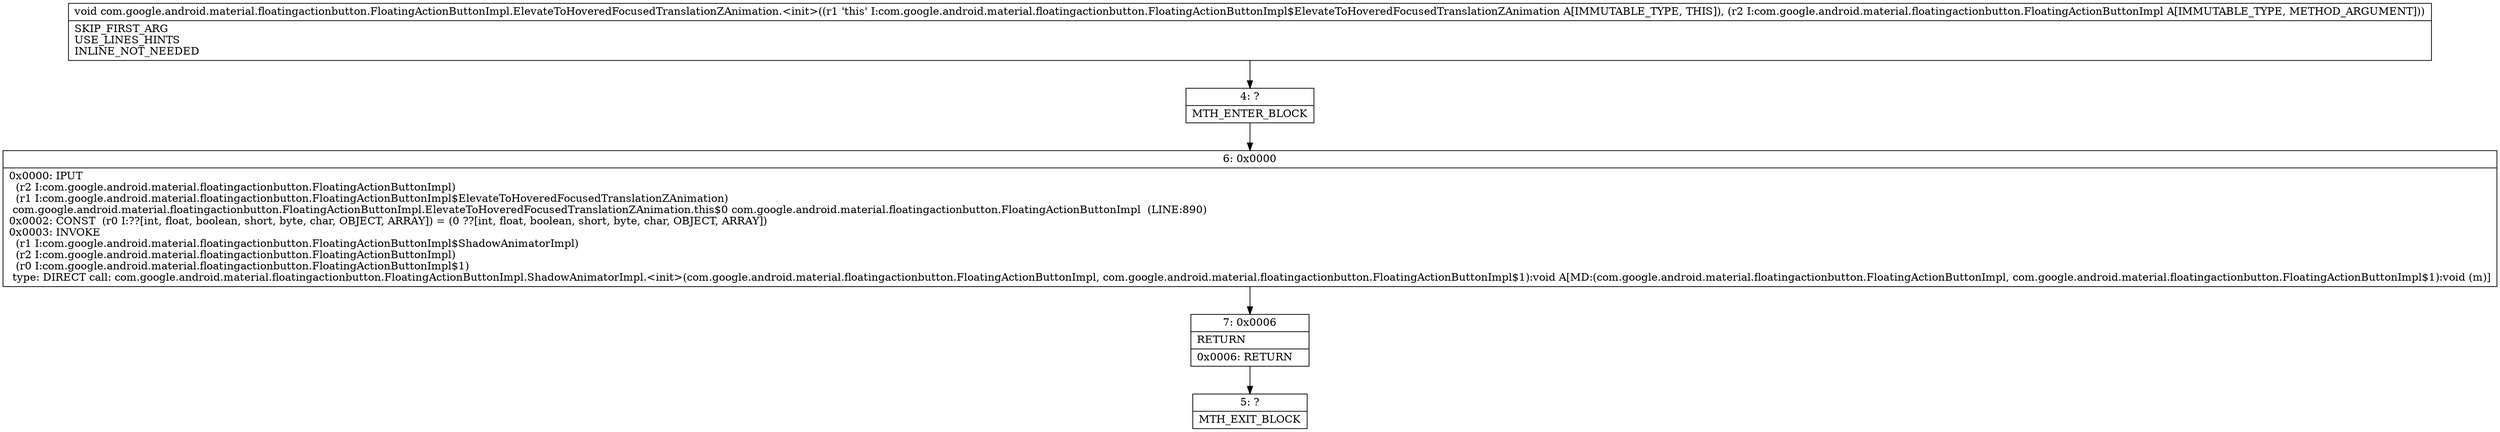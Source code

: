 digraph "CFG forcom.google.android.material.floatingactionbutton.FloatingActionButtonImpl.ElevateToHoveredFocusedTranslationZAnimation.\<init\>(Lcom\/google\/android\/material\/floatingactionbutton\/FloatingActionButtonImpl;)V" {
Node_4 [shape=record,label="{4\:\ ?|MTH_ENTER_BLOCK\l}"];
Node_6 [shape=record,label="{6\:\ 0x0000|0x0000: IPUT  \l  (r2 I:com.google.android.material.floatingactionbutton.FloatingActionButtonImpl)\l  (r1 I:com.google.android.material.floatingactionbutton.FloatingActionButtonImpl$ElevateToHoveredFocusedTranslationZAnimation)\l com.google.android.material.floatingactionbutton.FloatingActionButtonImpl.ElevateToHoveredFocusedTranslationZAnimation.this$0 com.google.android.material.floatingactionbutton.FloatingActionButtonImpl  (LINE:890)\l0x0002: CONST  (r0 I:??[int, float, boolean, short, byte, char, OBJECT, ARRAY]) = (0 ??[int, float, boolean, short, byte, char, OBJECT, ARRAY]) \l0x0003: INVOKE  \l  (r1 I:com.google.android.material.floatingactionbutton.FloatingActionButtonImpl$ShadowAnimatorImpl)\l  (r2 I:com.google.android.material.floatingactionbutton.FloatingActionButtonImpl)\l  (r0 I:com.google.android.material.floatingactionbutton.FloatingActionButtonImpl$1)\l type: DIRECT call: com.google.android.material.floatingactionbutton.FloatingActionButtonImpl.ShadowAnimatorImpl.\<init\>(com.google.android.material.floatingactionbutton.FloatingActionButtonImpl, com.google.android.material.floatingactionbutton.FloatingActionButtonImpl$1):void A[MD:(com.google.android.material.floatingactionbutton.FloatingActionButtonImpl, com.google.android.material.floatingactionbutton.FloatingActionButtonImpl$1):void (m)]\l}"];
Node_7 [shape=record,label="{7\:\ 0x0006|RETURN\l|0x0006: RETURN   \l}"];
Node_5 [shape=record,label="{5\:\ ?|MTH_EXIT_BLOCK\l}"];
MethodNode[shape=record,label="{void com.google.android.material.floatingactionbutton.FloatingActionButtonImpl.ElevateToHoveredFocusedTranslationZAnimation.\<init\>((r1 'this' I:com.google.android.material.floatingactionbutton.FloatingActionButtonImpl$ElevateToHoveredFocusedTranslationZAnimation A[IMMUTABLE_TYPE, THIS]), (r2 I:com.google.android.material.floatingactionbutton.FloatingActionButtonImpl A[IMMUTABLE_TYPE, METHOD_ARGUMENT]))  | SKIP_FIRST_ARG\lUSE_LINES_HINTS\lINLINE_NOT_NEEDED\l}"];
MethodNode -> Node_4;Node_4 -> Node_6;
Node_6 -> Node_7;
Node_7 -> Node_5;
}

